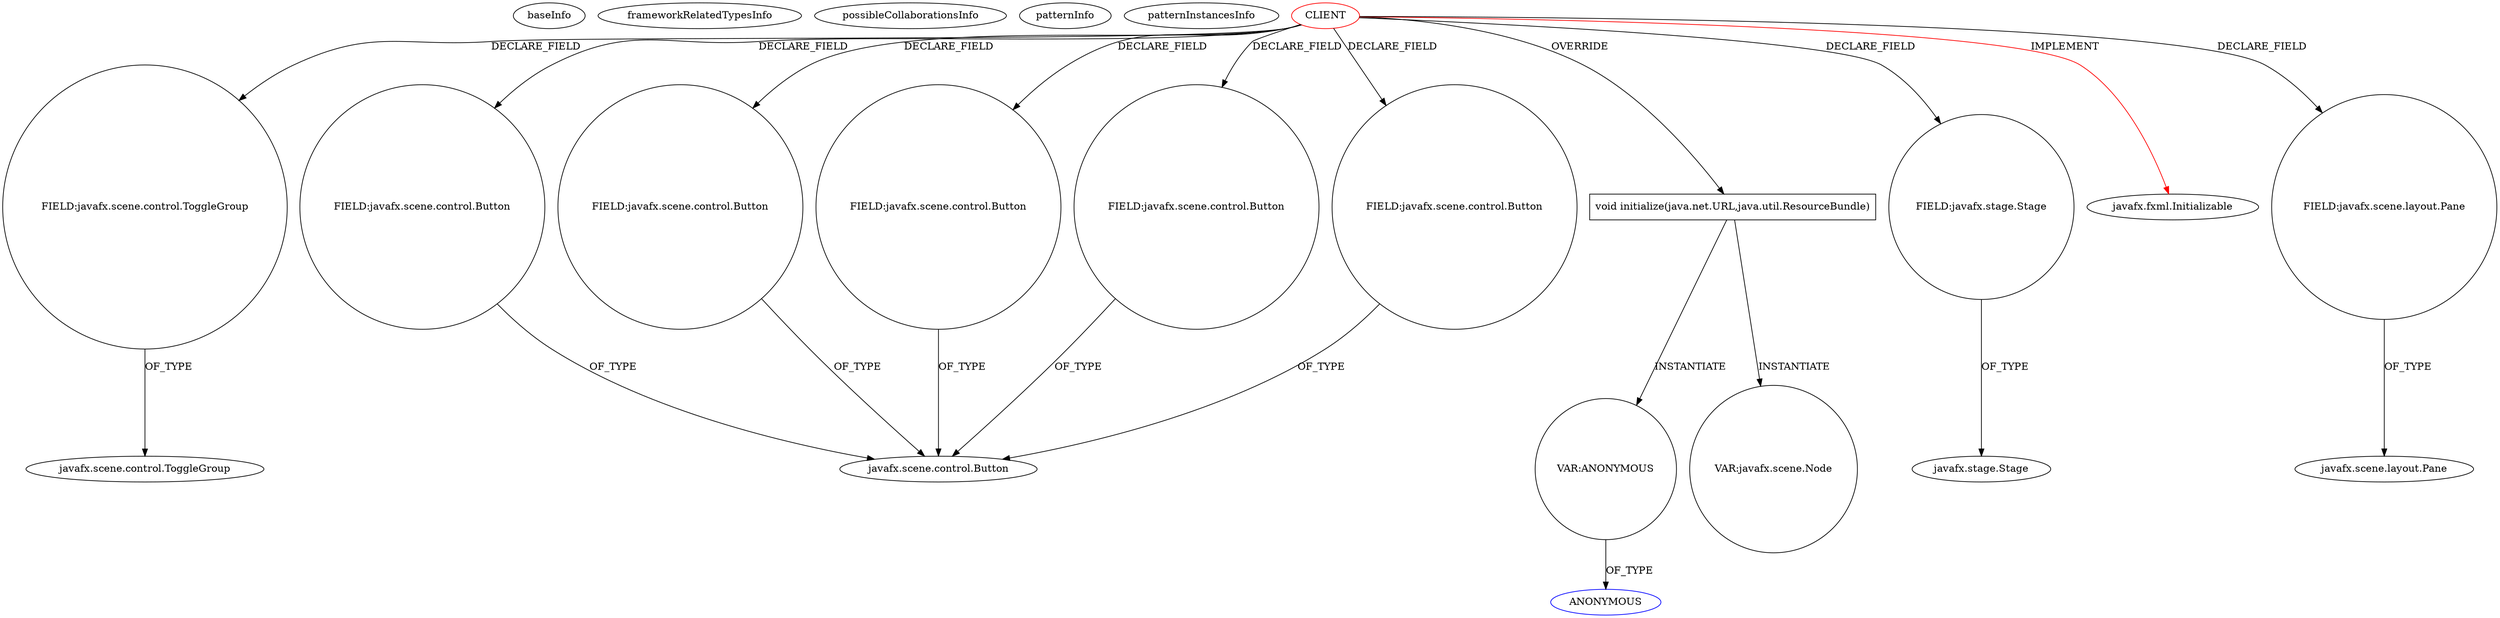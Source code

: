 digraph {
baseInfo[graphId=2292,category="pattern",isAnonymous=false,possibleRelation=false]
frameworkRelatedTypesInfo[0="javafx.fxml.Initializable"]
possibleCollaborationsInfo[]
patternInfo[frequency=2.0,patternRootClient=0]
patternInstancesInfo[0="novosga-painel-fx~/novosga-painel-fx/painel-fx-master/src/org/novosga/painel/client/ui/Controller.java~Controller~3787",1="RomeoGolf-BC~/RomeoGolf-BC/BC-master/src/romeogolf/bc/MainController.java~MainController~1142"]
39[label="FIELD:javafx.scene.control.ToggleGroup",vertexType="FIELD_DECLARATION",isFrameworkType=false,shape=circle]
0[label="CLIENT",vertexType="ROOT_CLIENT_CLASS_DECLARATION",isFrameworkType=false,color=red]
14[label="FIELD:javafx.scene.control.Button",vertexType="FIELD_DECLARATION",isFrameworkType=false,shape=circle]
16[label="FIELD:javafx.scene.control.Button",vertexType="FIELD_DECLARATION",isFrameworkType=false,shape=circle]
41[label="FIELD:javafx.scene.control.Button",vertexType="FIELD_DECLARATION",isFrameworkType=false,shape=circle]
29[label="FIELD:javafx.scene.control.Button",vertexType="FIELD_DECLARATION",isFrameworkType=false,shape=circle]
2[label="FIELD:javafx.scene.control.Button",vertexType="FIELD_DECLARATION",isFrameworkType=false,shape=circle]
52[label="void initialize(java.net.URL,java.util.ResourceBundle)",vertexType="OVERRIDING_METHOD_DECLARATION",isFrameworkType=false,shape=box]
37[label="FIELD:javafx.stage.Stage",vertexType="FIELD_DECLARATION",isFrameworkType=false,shape=circle]
184[label="VAR:ANONYMOUS",vertexType="VARIABLE_EXPRESION",isFrameworkType=false,shape=circle]
1[label="javafx.fxml.Initializable",vertexType="FRAMEWORK_INTERFACE_TYPE",isFrameworkType=false]
38[label="javafx.stage.Stage",vertexType="FRAMEWORK_CLASS_TYPE",isFrameworkType=false]
27[label="FIELD:javafx.scene.layout.Pane",vertexType="FIELD_DECLARATION",isFrameworkType=false,shape=circle]
28[label="javafx.scene.layout.Pane",vertexType="FRAMEWORK_CLASS_TYPE",isFrameworkType=false]
185[label="ANONYMOUS",vertexType="REFERENCE_ANONYMOUS_DECLARATION",isFrameworkType=false,color=blue]
40[label="javafx.scene.control.ToggleGroup",vertexType="FRAMEWORK_CLASS_TYPE",isFrameworkType=false]
3[label="javafx.scene.control.Button",vertexType="FRAMEWORK_CLASS_TYPE",isFrameworkType=false]
141[label="VAR:javafx.scene.Node",vertexType="VARIABLE_EXPRESION",isFrameworkType=false,shape=circle]
0->39[label="DECLARE_FIELD"]
2->3[label="OF_TYPE"]
0->2[label="DECLARE_FIELD"]
52->141[label="INSTANTIATE"]
37->38[label="OF_TYPE"]
27->28[label="OF_TYPE"]
0->29[label="DECLARE_FIELD"]
29->3[label="OF_TYPE"]
52->184[label="INSTANTIATE"]
0->1[label="IMPLEMENT",color=red]
0->16[label="DECLARE_FIELD"]
39->40[label="OF_TYPE"]
14->3[label="OF_TYPE"]
0->27[label="DECLARE_FIELD"]
16->3[label="OF_TYPE"]
0->41[label="DECLARE_FIELD"]
0->52[label="OVERRIDE"]
0->14[label="DECLARE_FIELD"]
41->3[label="OF_TYPE"]
0->37[label="DECLARE_FIELD"]
184->185[label="OF_TYPE"]
}

